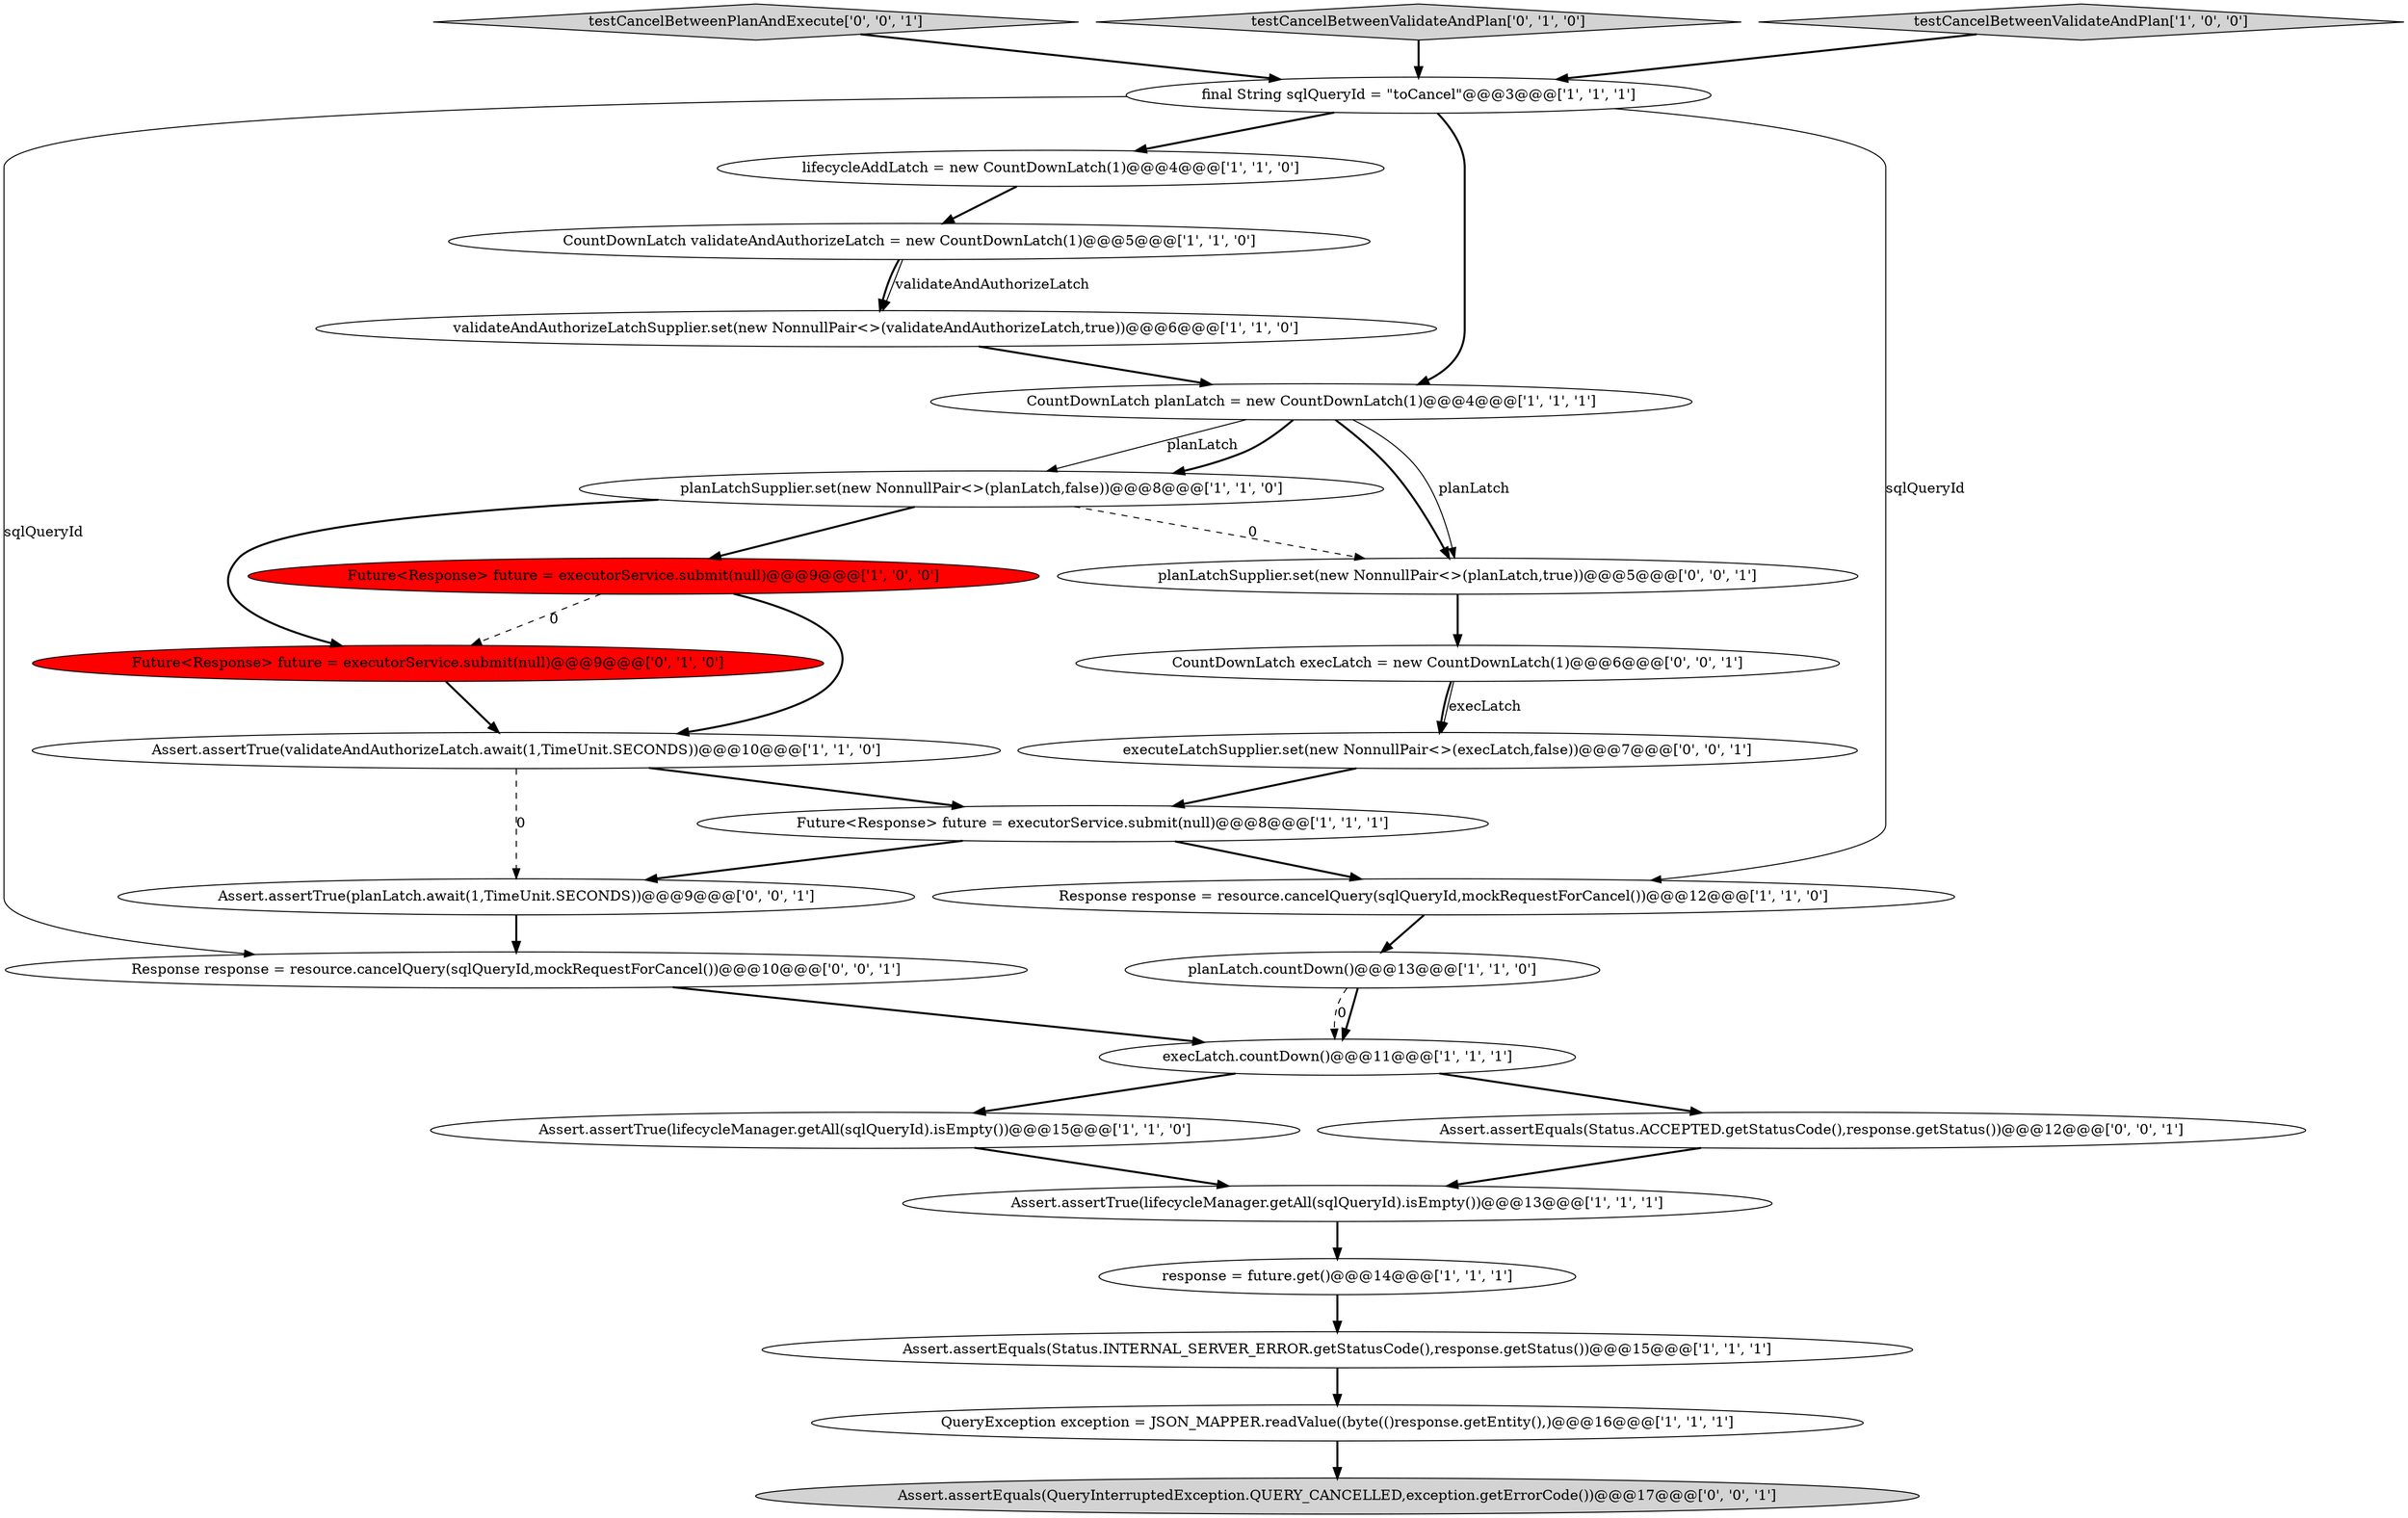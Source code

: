 digraph {
21 [style = filled, label = "CountDownLatch execLatch = new CountDownLatch(1)@@@6@@@['0', '0', '1']", fillcolor = white, shape = ellipse image = "AAA0AAABBB3BBB"];
26 [style = filled, label = "Assert.assertEquals(QueryInterruptedException.QUERY_CANCELLED,exception.getErrorCode())@@@17@@@['0', '0', '1']", fillcolor = lightgray, shape = ellipse image = "AAA0AAABBB3BBB"];
4 [style = filled, label = "lifecycleAddLatch = new CountDownLatch(1)@@@4@@@['1', '1', '0']", fillcolor = white, shape = ellipse image = "AAA0AAABBB1BBB"];
23 [style = filled, label = "executeLatchSupplier.set(new NonnullPair<>(execLatch,false))@@@7@@@['0', '0', '1']", fillcolor = white, shape = ellipse image = "AAA0AAABBB3BBB"];
7 [style = filled, label = "planLatch.countDown()@@@13@@@['1', '1', '0']", fillcolor = white, shape = ellipse image = "AAA0AAABBB1BBB"];
12 [style = filled, label = "Assert.assertTrue(lifecycleManager.getAll(sqlQueryId).isEmpty())@@@15@@@['1', '1', '0']", fillcolor = white, shape = ellipse image = "AAA0AAABBB1BBB"];
27 [style = filled, label = "testCancelBetweenPlanAndExecute['0', '0', '1']", fillcolor = lightgray, shape = diamond image = "AAA0AAABBB3BBB"];
14 [style = filled, label = "final String sqlQueryId = \"toCancel\"@@@3@@@['1', '1', '1']", fillcolor = white, shape = ellipse image = "AAA0AAABBB1BBB"];
20 [style = filled, label = "Assert.assertTrue(planLatch.await(1,TimeUnit.SECONDS))@@@9@@@['0', '0', '1']", fillcolor = white, shape = ellipse image = "AAA0AAABBB3BBB"];
17 [style = filled, label = "Assert.assertEquals(Status.INTERNAL_SERVER_ERROR.getStatusCode(),response.getStatus())@@@15@@@['1', '1', '1']", fillcolor = white, shape = ellipse image = "AAA0AAABBB1BBB"];
19 [style = filled, label = "Future<Response> future = executorService.submit(null)@@@9@@@['0', '1', '0']", fillcolor = red, shape = ellipse image = "AAA1AAABBB2BBB"];
6 [style = filled, label = "Future<Response> future = executorService.submit(null)@@@9@@@['1', '0', '0']", fillcolor = red, shape = ellipse image = "AAA1AAABBB1BBB"];
25 [style = filled, label = "Response response = resource.cancelQuery(sqlQueryId,mockRequestForCancel())@@@10@@@['0', '0', '1']", fillcolor = white, shape = ellipse image = "AAA0AAABBB3BBB"];
10 [style = filled, label = "Assert.assertTrue(lifecycleManager.getAll(sqlQueryId).isEmpty())@@@13@@@['1', '1', '1']", fillcolor = white, shape = ellipse image = "AAA0AAABBB1BBB"];
3 [style = filled, label = "response = future.get()@@@14@@@['1', '1', '1']", fillcolor = white, shape = ellipse image = "AAA0AAABBB1BBB"];
24 [style = filled, label = "Assert.assertEquals(Status.ACCEPTED.getStatusCode(),response.getStatus())@@@12@@@['0', '0', '1']", fillcolor = white, shape = ellipse image = "AAA0AAABBB3BBB"];
18 [style = filled, label = "testCancelBetweenValidateAndPlan['0', '1', '0']", fillcolor = lightgray, shape = diamond image = "AAA0AAABBB2BBB"];
11 [style = filled, label = "QueryException exception = JSON_MAPPER.readValue((byte(()response.getEntity(),)@@@16@@@['1', '1', '1']", fillcolor = white, shape = ellipse image = "AAA0AAABBB1BBB"];
22 [style = filled, label = "planLatchSupplier.set(new NonnullPair<>(planLatch,true))@@@5@@@['0', '0', '1']", fillcolor = white, shape = ellipse image = "AAA0AAABBB3BBB"];
0 [style = filled, label = "CountDownLatch planLatch = new CountDownLatch(1)@@@4@@@['1', '1', '1']", fillcolor = white, shape = ellipse image = "AAA0AAABBB1BBB"];
8 [style = filled, label = "planLatchSupplier.set(new NonnullPair<>(planLatch,false))@@@8@@@['1', '1', '0']", fillcolor = white, shape = ellipse image = "AAA0AAABBB1BBB"];
1 [style = filled, label = "Assert.assertTrue(validateAndAuthorizeLatch.await(1,TimeUnit.SECONDS))@@@10@@@['1', '1', '0']", fillcolor = white, shape = ellipse image = "AAA0AAABBB1BBB"];
9 [style = filled, label = "Response response = resource.cancelQuery(sqlQueryId,mockRequestForCancel())@@@12@@@['1', '1', '0']", fillcolor = white, shape = ellipse image = "AAA0AAABBB1BBB"];
15 [style = filled, label = "CountDownLatch validateAndAuthorizeLatch = new CountDownLatch(1)@@@5@@@['1', '1', '0']", fillcolor = white, shape = ellipse image = "AAA0AAABBB1BBB"];
2 [style = filled, label = "execLatch.countDown()@@@11@@@['1', '1', '1']", fillcolor = white, shape = ellipse image = "AAA0AAABBB1BBB"];
5 [style = filled, label = "testCancelBetweenValidateAndPlan['1', '0', '0']", fillcolor = lightgray, shape = diamond image = "AAA0AAABBB1BBB"];
16 [style = filled, label = "Future<Response> future = executorService.submit(null)@@@8@@@['1', '1', '1']", fillcolor = white, shape = ellipse image = "AAA0AAABBB1BBB"];
13 [style = filled, label = "validateAndAuthorizeLatchSupplier.set(new NonnullPair<>(validateAndAuthorizeLatch,true))@@@6@@@['1', '1', '0']", fillcolor = white, shape = ellipse image = "AAA0AAABBB1BBB"];
24->10 [style = bold, label=""];
14->25 [style = solid, label="sqlQueryId"];
23->16 [style = bold, label=""];
15->13 [style = bold, label=""];
15->13 [style = solid, label="validateAndAuthorizeLatch"];
27->14 [style = bold, label=""];
8->19 [style = bold, label=""];
4->15 [style = bold, label=""];
22->21 [style = bold, label=""];
10->3 [style = bold, label=""];
8->6 [style = bold, label=""];
5->14 [style = bold, label=""];
9->7 [style = bold, label=""];
20->25 [style = bold, label=""];
25->2 [style = bold, label=""];
2->12 [style = bold, label=""];
0->8 [style = solid, label="planLatch"];
1->20 [style = dashed, label="0"];
8->22 [style = dashed, label="0"];
6->1 [style = bold, label=""];
11->26 [style = bold, label=""];
19->1 [style = bold, label=""];
12->10 [style = bold, label=""];
14->0 [style = bold, label=""];
1->16 [style = bold, label=""];
7->2 [style = bold, label=""];
0->22 [style = bold, label=""];
6->19 [style = dashed, label="0"];
0->8 [style = bold, label=""];
0->22 [style = solid, label="planLatch"];
14->9 [style = solid, label="sqlQueryId"];
3->17 [style = bold, label=""];
7->2 [style = dashed, label="0"];
2->24 [style = bold, label=""];
16->20 [style = bold, label=""];
21->23 [style = bold, label=""];
21->23 [style = solid, label="execLatch"];
18->14 [style = bold, label=""];
16->9 [style = bold, label=""];
13->0 [style = bold, label=""];
14->4 [style = bold, label=""];
17->11 [style = bold, label=""];
}

